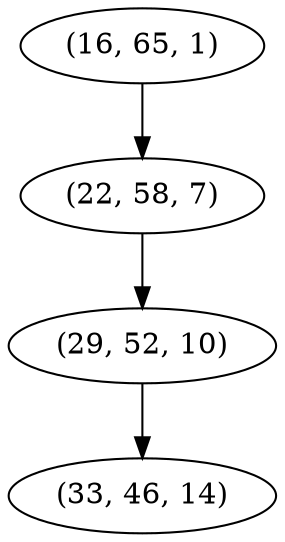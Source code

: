 digraph tree {
    "(16, 65, 1)";
    "(22, 58, 7)";
    "(29, 52, 10)";
    "(33, 46, 14)";
    "(16, 65, 1)" -> "(22, 58, 7)";
    "(22, 58, 7)" -> "(29, 52, 10)";
    "(29, 52, 10)" -> "(33, 46, 14)";
}
